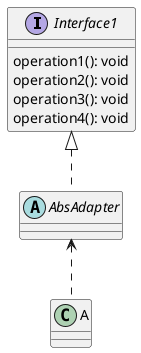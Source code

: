 @startuml

Interface1 <|.. AbsAdapter

AbsAdapter <.. A

interface Interface1 {
    {method} operation1(): void
    {method} operation2(): void
    {method} operation3(): void
    {method} operation4(): void
}

abstract class AbsAdapter {

}

class A {
}

@enduml